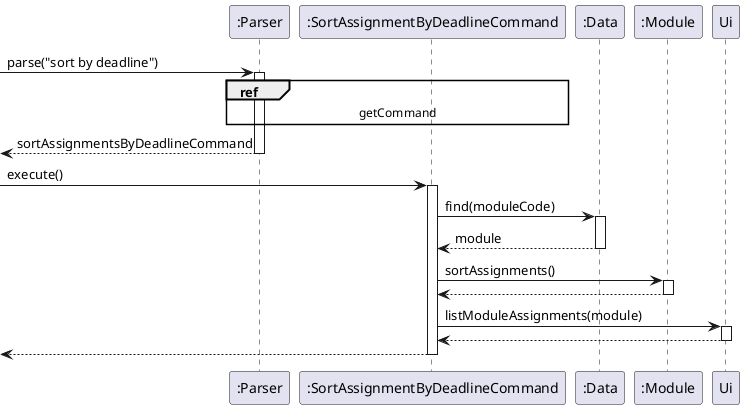 @startuml

participant ":Parser" as Parser
participant ":SortAssignmentByDeadlineCommand" as Command
participant ":Data" as Data
participant ":Module" as Module


[-> Parser : parse("sort by deadline")
activate Parser

ref over Parser, Command : getCommand

[<-- Parser : sortAssignmentsByDeadlineCommand
deactivate Parser

[->Command : execute()
activate Command

Command -> Data : find(moduleCode)
activate Data

Data --> Command : module
deactivate Data

Command -> Module : sortAssignments()
activate Module

Module --> Command
deactivate Module

Command -> Ui : listModuleAssignments(module)
activate Ui

Ui --> Command
deactivate Ui

[<-- Command
deactivate Command

@enduml